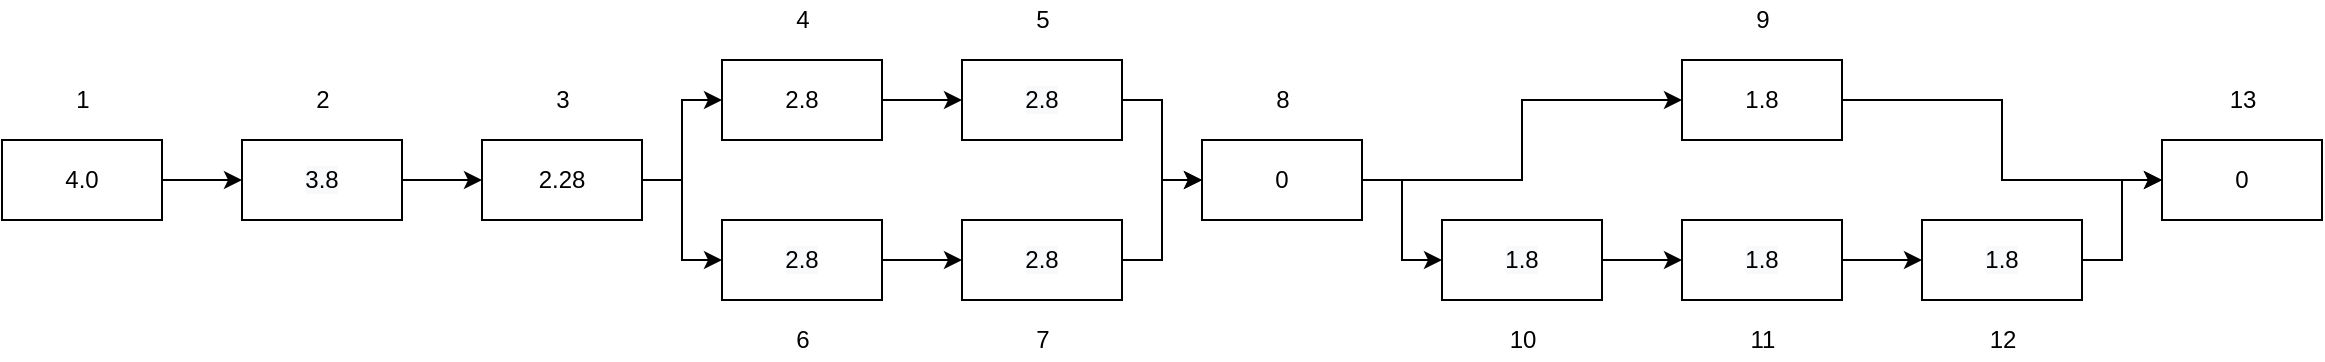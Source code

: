 <mxfile version="17.4.0" type="device"><diagram id="S9he3pF3rHFMofjY2JVz" name="Page-1"><mxGraphModel dx="1420" dy="630" grid="1" gridSize="10" guides="1" tooltips="1" connect="1" arrows="1" fold="1" page="1" pageScale="1" pageWidth="827" pageHeight="1169" math="0" shadow="0"><root><mxCell id="0"/><mxCell id="1" parent="0"/><mxCell id="B4sGTgl5UYqq5XEd8uri-5" style="edgeStyle=orthogonalEdgeStyle;rounded=0;orthogonalLoop=1;jettySize=auto;html=1;exitX=1;exitY=0.5;exitDx=0;exitDy=0;entryX=0;entryY=0.5;entryDx=0;entryDy=0;" parent="1" source="B4sGTgl5UYqq5XEd8uri-1" target="B4sGTgl5UYqq5XEd8uri-2" edge="1"><mxGeometry relative="1" as="geometry"/></mxCell><mxCell id="B4sGTgl5UYqq5XEd8uri-1" value="4.0" style="rounded=0;whiteSpace=wrap;html=1;" parent="1" vertex="1"><mxGeometry x="40" y="80" width="80" height="40" as="geometry"/></mxCell><mxCell id="B4sGTgl5UYqq5XEd8uri-6" style="edgeStyle=orthogonalEdgeStyle;rounded=0;orthogonalLoop=1;jettySize=auto;html=1;exitX=1;exitY=0.5;exitDx=0;exitDy=0;entryX=0;entryY=0.5;entryDx=0;entryDy=0;" parent="1" source="B4sGTgl5UYqq5XEd8uri-2" target="B4sGTgl5UYqq5XEd8uri-4" edge="1"><mxGeometry relative="1" as="geometry"/></mxCell><mxCell id="B4sGTgl5UYqq5XEd8uri-2" value="&#10;&#10;&lt;span style=&quot;color: rgb(0, 0, 0); font-family: helvetica; font-size: 12px; font-style: normal; font-weight: 400; letter-spacing: normal; text-align: center; text-indent: 0px; text-transform: none; word-spacing: 0px; background-color: rgb(248, 249, 250); display: inline; float: none;&quot;&gt;3.8&lt;/span&gt;&#10;&#10;" style="rounded=0;whiteSpace=wrap;html=1;" parent="1" vertex="1"><mxGeometry x="160" y="80" width="80" height="40" as="geometry"/></mxCell><mxCell id="B4sGTgl5UYqq5XEd8uri-9" style="edgeStyle=orthogonalEdgeStyle;rounded=0;orthogonalLoop=1;jettySize=auto;html=1;exitX=1;exitY=0.5;exitDx=0;exitDy=0;entryX=0;entryY=0.5;entryDx=0;entryDy=0;" parent="1" source="B4sGTgl5UYqq5XEd8uri-3" target="B4sGTgl5UYqq5XEd8uri-8" edge="1"><mxGeometry relative="1" as="geometry"/></mxCell><mxCell id="B4sGTgl5UYqq5XEd8uri-3" value="2.8" style="rounded=0;whiteSpace=wrap;html=1;" parent="1" vertex="1"><mxGeometry x="400" y="40" width="80" height="40" as="geometry"/></mxCell><mxCell id="B4sGTgl5UYqq5XEd8uri-7" style="edgeStyle=orthogonalEdgeStyle;rounded=0;orthogonalLoop=1;jettySize=auto;html=1;exitX=1;exitY=0.5;exitDx=0;exitDy=0;entryX=0;entryY=0.5;entryDx=0;entryDy=0;" parent="1" source="B4sGTgl5UYqq5XEd8uri-4" target="B4sGTgl5UYqq5XEd8uri-3" edge="1"><mxGeometry relative="1" as="geometry"/></mxCell><mxCell id="WmU4gyqeLotzBPQKMyh5-6" style="edgeStyle=orthogonalEdgeStyle;rounded=0;orthogonalLoop=1;jettySize=auto;html=1;exitX=1;exitY=0.5;exitDx=0;exitDy=0;entryX=0;entryY=0.5;entryDx=0;entryDy=0;" edge="1" parent="1" source="B4sGTgl5UYqq5XEd8uri-4" target="WmU4gyqeLotzBPQKMyh5-2"><mxGeometry relative="1" as="geometry"/></mxCell><mxCell id="B4sGTgl5UYqq5XEd8uri-4" value="2.28" style="rounded=0;whiteSpace=wrap;html=1;" parent="1" vertex="1"><mxGeometry x="280" y="80" width="80" height="40" as="geometry"/></mxCell><mxCell id="WmU4gyqeLotzBPQKMyh5-8" value="" style="edgeStyle=orthogonalEdgeStyle;rounded=0;orthogonalLoop=1;jettySize=auto;html=1;" edge="1" parent="1" source="B4sGTgl5UYqq5XEd8uri-8" target="WmU4gyqeLotzBPQKMyh5-7"><mxGeometry relative="1" as="geometry"/></mxCell><mxCell id="B4sGTgl5UYqq5XEd8uri-8" value="&#10;&#10;&lt;span style=&quot;color: rgb(0, 0, 0); font-family: helvetica; font-size: 12px; font-style: normal; font-weight: 400; letter-spacing: normal; text-align: center; text-indent: 0px; text-transform: none; word-spacing: 0px; background-color: rgb(248, 249, 250); display: inline; float: none;&quot;&gt;2.8&lt;/span&gt;&#10;&#10;" style="rounded=0;whiteSpace=wrap;html=1;" parent="1" vertex="1"><mxGeometry x="520" y="40" width="80" height="40" as="geometry"/></mxCell><mxCell id="B4sGTgl5UYqq5XEd8uri-10" value="0" style="rounded=0;whiteSpace=wrap;html=1;" parent="1" vertex="1"><mxGeometry x="1120" y="80" width="80" height="40" as="geometry"/></mxCell><mxCell id="B4sGTgl5UYqq5XEd8uri-20" style="edgeStyle=orthogonalEdgeStyle;rounded=0;orthogonalLoop=1;jettySize=auto;html=1;exitX=1;exitY=0.5;exitDx=0;exitDy=0;" parent="1" source="B4sGTgl5UYqq5XEd8uri-11" target="B4sGTgl5UYqq5XEd8uri-10" edge="1"><mxGeometry relative="1" as="geometry"/></mxCell><mxCell id="B4sGTgl5UYqq5XEd8uri-11" value="&#10;&#10;&lt;span style=&quot;color: rgb(0, 0, 0); font-family: helvetica; font-size: 12px; font-style: normal; font-weight: 400; letter-spacing: normal; text-align: center; text-indent: 0px; text-transform: none; word-spacing: 0px; background-color: rgb(248, 249, 250); display: inline; float: none;&quot;&gt;1.8&lt;/span&gt;&#10;&#10;" style="rounded=0;whiteSpace=wrap;html=1;" parent="1" vertex="1"><mxGeometry x="1000" y="120" width="80" height="40" as="geometry"/></mxCell><mxCell id="B4sGTgl5UYqq5XEd8uri-19" style="edgeStyle=orthogonalEdgeStyle;rounded=0;orthogonalLoop=1;jettySize=auto;html=1;exitX=1;exitY=0.5;exitDx=0;exitDy=0;entryX=0;entryY=0.5;entryDx=0;entryDy=0;" parent="1" source="B4sGTgl5UYqq5XEd8uri-12" target="B4sGTgl5UYqq5XEd8uri-10" edge="1"><mxGeometry relative="1" as="geometry"/></mxCell><mxCell id="B4sGTgl5UYqq5XEd8uri-12" value="1.8" style="rounded=0;whiteSpace=wrap;html=1;" parent="1" vertex="1"><mxGeometry x="880" y="40" width="80" height="40" as="geometry"/></mxCell><mxCell id="B4sGTgl5UYqq5XEd8uri-18" style="edgeStyle=orthogonalEdgeStyle;rounded=0;orthogonalLoop=1;jettySize=auto;html=1;exitX=1;exitY=0.5;exitDx=0;exitDy=0;entryX=0;entryY=0.5;entryDx=0;entryDy=0;" parent="1" source="B4sGTgl5UYqq5XEd8uri-13" target="B4sGTgl5UYqq5XEd8uri-11" edge="1"><mxGeometry relative="1" as="geometry"/></mxCell><mxCell id="B4sGTgl5UYqq5XEd8uri-13" value="&#10;&#10;&lt;span style=&quot;color: rgb(0, 0, 0); font-family: helvetica; font-size: 12px; font-style: normal; font-weight: 400; letter-spacing: normal; text-align: center; text-indent: 0px; text-transform: none; word-spacing: 0px; background-color: rgb(248, 249, 250); display: inline; float: none;&quot;&gt;1.8&lt;/span&gt;&#10;&#10;" style="rounded=0;whiteSpace=wrap;html=1;" parent="1" vertex="1"><mxGeometry x="880" y="120" width="80" height="40" as="geometry"/></mxCell><mxCell id="WmU4gyqeLotzBPQKMyh5-10" style="edgeStyle=orthogonalEdgeStyle;rounded=0;orthogonalLoop=1;jettySize=auto;html=1;exitX=1;exitY=0.5;exitDx=0;exitDy=0;entryX=0;entryY=0.5;entryDx=0;entryDy=0;" edge="1" parent="1" source="B4sGTgl5UYqq5XEd8uri-14" target="B4sGTgl5UYqq5XEd8uri-13"><mxGeometry relative="1" as="geometry"/></mxCell><mxCell id="B4sGTgl5UYqq5XEd8uri-14" value="&#10;&#10;&lt;span style=&quot;color: rgb(0, 0, 0); font-family: helvetica; font-size: 12px; font-style: normal; font-weight: 400; letter-spacing: normal; text-align: center; text-indent: 0px; text-transform: none; word-spacing: 0px; background-color: rgb(248, 249, 250); display: inline; float: none;&quot;&gt;1.8&lt;/span&gt;&#10;&#10;" style="rounded=0;whiteSpace=wrap;html=1;" parent="1" vertex="1"><mxGeometry x="760" y="120" width="80" height="40" as="geometry"/></mxCell><mxCell id="B4sGTgl5UYqq5XEd8uri-21" value="1" style="text;html=1;align=center;verticalAlign=middle;resizable=0;points=[];autosize=1;strokeColor=none;fillColor=none;" parent="1" vertex="1"><mxGeometry x="70" y="50" width="20" height="20" as="geometry"/></mxCell><mxCell id="B4sGTgl5UYqq5XEd8uri-22" value="2" style="text;html=1;align=center;verticalAlign=middle;resizable=0;points=[];autosize=1;strokeColor=none;fillColor=none;" parent="1" vertex="1"><mxGeometry x="190" y="50" width="20" height="20" as="geometry"/></mxCell><mxCell id="B4sGTgl5UYqq5XEd8uri-23" value="3" style="text;html=1;align=center;verticalAlign=middle;resizable=0;points=[];autosize=1;strokeColor=none;fillColor=none;" parent="1" vertex="1"><mxGeometry x="310" y="50" width="20" height="20" as="geometry"/></mxCell><mxCell id="B4sGTgl5UYqq5XEd8uri-24" value="4" style="text;html=1;align=center;verticalAlign=middle;resizable=0;points=[];autosize=1;strokeColor=none;fillColor=none;" parent="1" vertex="1"><mxGeometry x="430" y="10" width="20" height="20" as="geometry"/></mxCell><mxCell id="B4sGTgl5UYqq5XEd8uri-25" value="5" style="text;html=1;align=center;verticalAlign=middle;resizable=0;points=[];autosize=1;strokeColor=none;fillColor=none;" parent="1" vertex="1"><mxGeometry x="550" y="10" width="20" height="20" as="geometry"/></mxCell><mxCell id="B4sGTgl5UYqq5XEd8uri-26" value="13" style="text;html=1;align=center;verticalAlign=middle;resizable=0;points=[];autosize=1;strokeColor=none;fillColor=none;" parent="1" vertex="1"><mxGeometry x="1145" y="50" width="30" height="20" as="geometry"/></mxCell><mxCell id="B4sGTgl5UYqq5XEd8uri-27" value="11" style="text;html=1;align=center;verticalAlign=middle;resizable=0;points=[];autosize=1;strokeColor=none;fillColor=none;" parent="1" vertex="1"><mxGeometry x="905" y="170" width="30" height="20" as="geometry"/></mxCell><mxCell id="B4sGTgl5UYqq5XEd8uri-28" value="12" style="text;html=1;align=center;verticalAlign=middle;resizable=0;points=[];autosize=1;strokeColor=none;fillColor=none;" parent="1" vertex="1"><mxGeometry x="1025" y="170" width="30" height="20" as="geometry"/></mxCell><mxCell id="B4sGTgl5UYqq5XEd8uri-29" value="9" style="text;html=1;align=center;verticalAlign=middle;resizable=0;points=[];autosize=1;strokeColor=none;fillColor=none;" parent="1" vertex="1"><mxGeometry x="910" y="10" width="20" height="20" as="geometry"/></mxCell><mxCell id="B4sGTgl5UYqq5XEd8uri-30" value="10" style="text;html=1;align=center;verticalAlign=middle;resizable=0;points=[];autosize=1;strokeColor=none;fillColor=none;" parent="1" vertex="1"><mxGeometry x="785" y="170" width="30" height="20" as="geometry"/></mxCell><mxCell id="WmU4gyqeLotzBPQKMyh5-1" style="edgeStyle=orthogonalEdgeStyle;rounded=0;orthogonalLoop=1;jettySize=auto;html=1;exitX=1;exitY=0.5;exitDx=0;exitDy=0;entryX=0;entryY=0.5;entryDx=0;entryDy=0;" edge="1" parent="1" source="WmU4gyqeLotzBPQKMyh5-2" target="WmU4gyqeLotzBPQKMyh5-3"><mxGeometry relative="1" as="geometry"/></mxCell><mxCell id="WmU4gyqeLotzBPQKMyh5-2" value="&#10;&#10;&lt;span style=&quot;color: rgb(0, 0, 0); font-family: helvetica; font-size: 12px; font-style: normal; font-weight: 400; letter-spacing: normal; text-align: center; text-indent: 0px; text-transform: none; word-spacing: 0px; background-color: rgb(248, 249, 250); display: inline; float: none;&quot;&gt;2.8&lt;/span&gt;&#10;&#10;" style="rounded=0;whiteSpace=wrap;html=1;" vertex="1" parent="1"><mxGeometry x="400" y="120" width="80" height="40" as="geometry"/></mxCell><mxCell id="WmU4gyqeLotzBPQKMyh5-9" style="edgeStyle=orthogonalEdgeStyle;rounded=0;orthogonalLoop=1;jettySize=auto;html=1;exitX=1;exitY=0.5;exitDx=0;exitDy=0;entryX=0;entryY=0.5;entryDx=0;entryDy=0;" edge="1" parent="1" source="WmU4gyqeLotzBPQKMyh5-3" target="WmU4gyqeLotzBPQKMyh5-7"><mxGeometry relative="1" as="geometry"/></mxCell><mxCell id="WmU4gyqeLotzBPQKMyh5-3" value="&#10;&#10;&lt;span style=&quot;color: rgb(0, 0, 0); font-family: helvetica; font-size: 12px; font-style: normal; font-weight: 400; letter-spacing: normal; text-align: center; text-indent: 0px; text-transform: none; word-spacing: 0px; background-color: rgb(248, 249, 250); display: inline; float: none;&quot;&gt;2.8&lt;/span&gt;&#10;&#10;" style="rounded=0;whiteSpace=wrap;html=1;" vertex="1" parent="1"><mxGeometry x="520" y="120" width="80" height="40" as="geometry"/></mxCell><mxCell id="WmU4gyqeLotzBPQKMyh5-4" value="6" style="text;html=1;align=center;verticalAlign=middle;resizable=0;points=[];autosize=1;strokeColor=none;fillColor=none;" vertex="1" parent="1"><mxGeometry x="430" y="170" width="20" height="20" as="geometry"/></mxCell><mxCell id="WmU4gyqeLotzBPQKMyh5-5" value="7" style="text;html=1;align=center;verticalAlign=middle;resizable=0;points=[];autosize=1;strokeColor=none;fillColor=none;" vertex="1" parent="1"><mxGeometry x="550" y="170" width="20" height="20" as="geometry"/></mxCell><mxCell id="WmU4gyqeLotzBPQKMyh5-11" style="edgeStyle=orthogonalEdgeStyle;rounded=0;orthogonalLoop=1;jettySize=auto;html=1;exitX=1;exitY=0.5;exitDx=0;exitDy=0;entryX=0;entryY=0.5;entryDx=0;entryDy=0;" edge="1" parent="1" source="WmU4gyqeLotzBPQKMyh5-7" target="B4sGTgl5UYqq5XEd8uri-12"><mxGeometry relative="1" as="geometry"/></mxCell><mxCell id="WmU4gyqeLotzBPQKMyh5-12" style="edgeStyle=orthogonalEdgeStyle;rounded=0;orthogonalLoop=1;jettySize=auto;html=1;exitX=1;exitY=0.5;exitDx=0;exitDy=0;" edge="1" parent="1" source="WmU4gyqeLotzBPQKMyh5-7" target="B4sGTgl5UYqq5XEd8uri-14"><mxGeometry relative="1" as="geometry"/></mxCell><mxCell id="WmU4gyqeLotzBPQKMyh5-7" value="0" style="rounded=0;whiteSpace=wrap;html=1;" vertex="1" parent="1"><mxGeometry x="640" y="80" width="80" height="40" as="geometry"/></mxCell><mxCell id="WmU4gyqeLotzBPQKMyh5-13" value="8" style="text;html=1;align=center;verticalAlign=middle;resizable=0;points=[];autosize=1;strokeColor=none;fillColor=none;" vertex="1" parent="1"><mxGeometry x="670" y="50" width="20" height="20" as="geometry"/></mxCell></root></mxGraphModel></diagram></mxfile>
